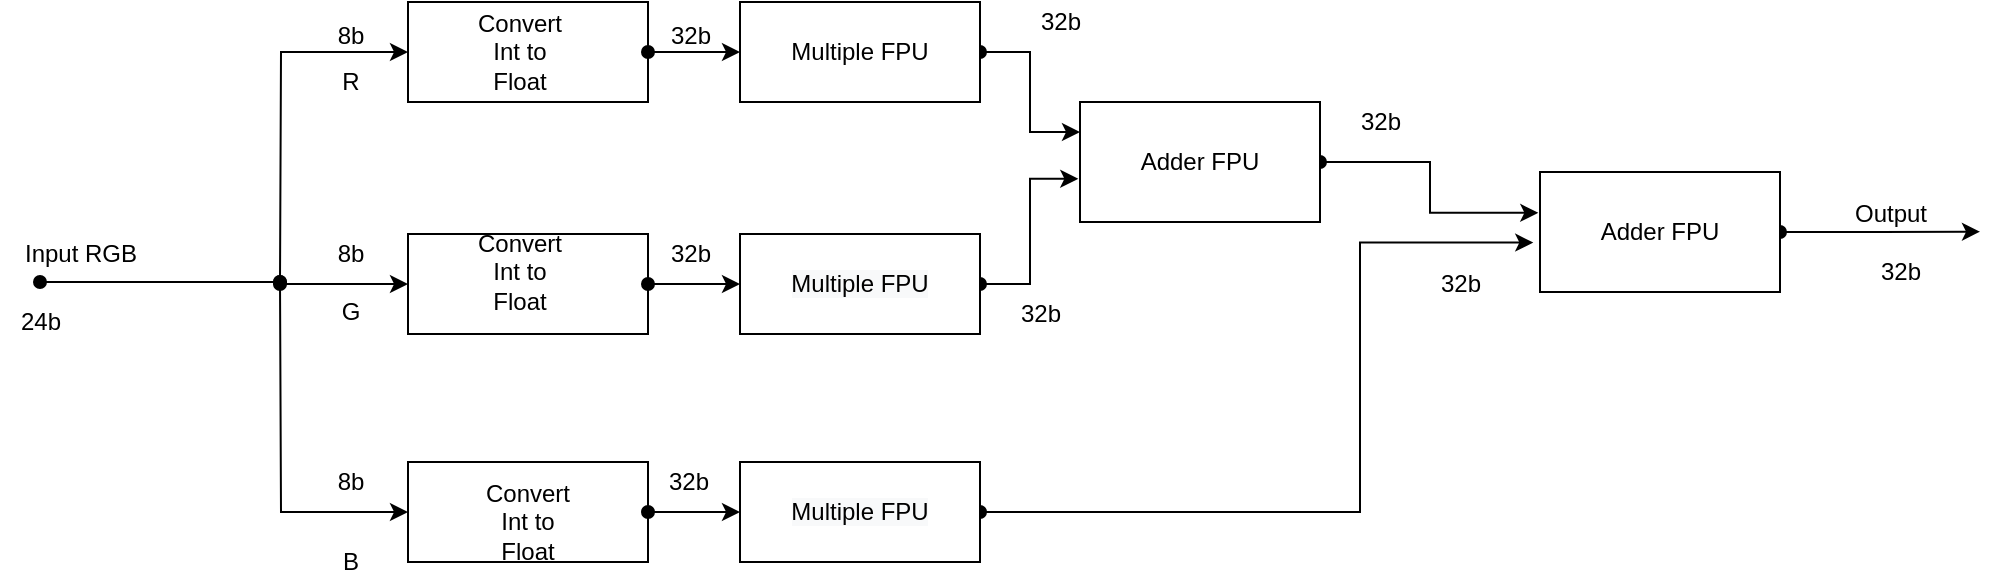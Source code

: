 <mxfile version="13.0.8" type="github"><diagram id="lAnlOqRudvzbPukx6Zbz" name="Page-1"><mxGraphModel dx="539" dy="311" grid="1" gridSize="10" guides="1" tooltips="1" connect="1" arrows="1" fold="1" page="1" pageScale="1" pageWidth="1654" pageHeight="2336" math="0" shadow="0"><root><mxCell id="0"/><mxCell id="1" parent="0"/><mxCell id="OzN2OBLkQmuJi8xG_Q_U-1" value="" style="endArrow=none;html=1;endFill=0;startArrow=oval;startFill=1;" edge="1" parent="1"><mxGeometry width="50" height="50" relative="1" as="geometry"><mxPoint x="230" y="220" as="sourcePoint"/><mxPoint x="350" y="220" as="targetPoint"/></mxGeometry></mxCell><mxCell id="OzN2OBLkQmuJi8xG_Q_U-2" value="Input RGB" style="text;html=1;align=center;verticalAlign=middle;resizable=0;points=[];autosize=1;" vertex="1" parent="1"><mxGeometry x="215" y="196" width="70" height="20" as="geometry"/></mxCell><mxCell id="OzN2OBLkQmuJi8xG_Q_U-3" value="24b" style="text;html=1;align=center;verticalAlign=middle;resizable=0;points=[];autosize=1;" vertex="1" parent="1"><mxGeometry x="210" y="230" width="40" height="20" as="geometry"/></mxCell><mxCell id="OzN2OBLkQmuJi8xG_Q_U-9" style="edgeStyle=orthogonalEdgeStyle;rounded=0;orthogonalLoop=1;jettySize=auto;html=1;endArrow=oval;endFill=1;startArrow=classic;startFill=1;" edge="1" parent="1" source="OzN2OBLkQmuJi8xG_Q_U-7"><mxGeometry relative="1" as="geometry"><mxPoint x="350" y="220" as="targetPoint"/></mxGeometry></mxCell><mxCell id="OzN2OBLkQmuJi8xG_Q_U-7" value="" style="rounded=0;whiteSpace=wrap;html=1;" vertex="1" parent="1"><mxGeometry x="414" y="80" width="120" height="50" as="geometry"/></mxCell><mxCell id="OzN2OBLkQmuJi8xG_Q_U-20" style="edgeStyle=orthogonalEdgeStyle;rounded=0;orthogonalLoop=1;jettySize=auto;html=1;exitX=0;exitY=0.5;exitDx=0;exitDy=0;startArrow=classic;startFill=1;endArrow=oval;endFill=1;" edge="1" parent="1" source="OzN2OBLkQmuJi8xG_Q_U-10"><mxGeometry relative="1" as="geometry"><mxPoint x="350" y="221.034" as="targetPoint"/></mxGeometry></mxCell><mxCell id="OzN2OBLkQmuJi8xG_Q_U-10" value="" style="rounded=0;whiteSpace=wrap;html=1;" vertex="1" parent="1"><mxGeometry x="414" y="196" width="120" height="50" as="geometry"/></mxCell><mxCell id="OzN2OBLkQmuJi8xG_Q_U-13" style="edgeStyle=orthogonalEdgeStyle;rounded=0;orthogonalLoop=1;jettySize=auto;html=1;startArrow=classic;startFill=1;endArrow=oval;endFill=1;" edge="1" parent="1" source="OzN2OBLkQmuJi8xG_Q_U-12"><mxGeometry relative="1" as="geometry"><mxPoint x="350" y="220" as="targetPoint"/></mxGeometry></mxCell><mxCell id="OzN2OBLkQmuJi8xG_Q_U-12" value="" style="rounded=0;whiteSpace=wrap;html=1;" vertex="1" parent="1"><mxGeometry x="414" y="310" width="120" height="50" as="geometry"/></mxCell><mxCell id="OzN2OBLkQmuJi8xG_Q_U-14" value="Convert Int to Float" style="text;html=1;strokeColor=none;fillColor=none;align=center;verticalAlign=middle;whiteSpace=wrap;rounded=0;" vertex="1" parent="1"><mxGeometry x="450" y="95" width="40" height="20" as="geometry"/></mxCell><mxCell id="OzN2OBLkQmuJi8xG_Q_U-15" value="Convert Int to Float" style="text;html=1;strokeColor=none;fillColor=none;align=center;verticalAlign=middle;whiteSpace=wrap;rounded=0;" vertex="1" parent="1"><mxGeometry x="450" y="205" width="40" height="20" as="geometry"/></mxCell><mxCell id="OzN2OBLkQmuJi8xG_Q_U-16" value="Convert Int to Float" style="text;html=1;strokeColor=none;fillColor=none;align=center;verticalAlign=middle;whiteSpace=wrap;rounded=0;" vertex="1" parent="1"><mxGeometry x="454" y="330" width="40" height="20" as="geometry"/></mxCell><mxCell id="OzN2OBLkQmuJi8xG_Q_U-23" style="edgeStyle=orthogonalEdgeStyle;rounded=0;orthogonalLoop=1;jettySize=auto;html=1;entryX=1;entryY=0.5;entryDx=0;entryDy=0;startArrow=classic;startFill=1;endArrow=oval;endFill=1;" edge="1" parent="1" source="OzN2OBLkQmuJi8xG_Q_U-17" target="OzN2OBLkQmuJi8xG_Q_U-7"><mxGeometry relative="1" as="geometry"/></mxCell><mxCell id="OzN2OBLkQmuJi8xG_Q_U-35" style="edgeStyle=orthogonalEdgeStyle;rounded=0;orthogonalLoop=1;jettySize=auto;html=1;entryX=0;entryY=0.25;entryDx=0;entryDy=0;startArrow=oval;startFill=1;endArrow=classic;endFill=1;" edge="1" parent="1" source="OzN2OBLkQmuJi8xG_Q_U-17" target="OzN2OBLkQmuJi8xG_Q_U-34"><mxGeometry relative="1" as="geometry"/></mxCell><mxCell id="OzN2OBLkQmuJi8xG_Q_U-17" value="Multiple FPU" style="rounded=0;whiteSpace=wrap;html=1;" vertex="1" parent="1"><mxGeometry x="580" y="80" width="120" height="50" as="geometry"/></mxCell><mxCell id="OzN2OBLkQmuJi8xG_Q_U-24" style="edgeStyle=orthogonalEdgeStyle;rounded=0;orthogonalLoop=1;jettySize=auto;html=1;exitX=0;exitY=0.5;exitDx=0;exitDy=0;entryX=1;entryY=0.5;entryDx=0;entryDy=0;startArrow=classic;startFill=1;endArrow=oval;endFill=1;" edge="1" parent="1" source="OzN2OBLkQmuJi8xG_Q_U-18" target="OzN2OBLkQmuJi8xG_Q_U-10"><mxGeometry relative="1" as="geometry"/></mxCell><mxCell id="OzN2OBLkQmuJi8xG_Q_U-36" style="edgeStyle=orthogonalEdgeStyle;rounded=0;orthogonalLoop=1;jettySize=auto;html=1;exitX=1;exitY=0.5;exitDx=0;exitDy=0;entryX=-0.007;entryY=0.64;entryDx=0;entryDy=0;startArrow=oval;startFill=1;endArrow=classic;endFill=1;entryPerimeter=0;" edge="1" parent="1" source="OzN2OBLkQmuJi8xG_Q_U-18" target="OzN2OBLkQmuJi8xG_Q_U-34"><mxGeometry relative="1" as="geometry"/></mxCell><mxCell id="OzN2OBLkQmuJi8xG_Q_U-18" value="&#10;&#10;&lt;!--StartFragment--&gt;&lt;span style=&quot;color: rgb(0, 0, 0); font-family: Helvetica; font-size: 12px; font-style: normal; font-variant-ligatures: normal; font-variant-caps: normal; font-weight: 400; letter-spacing: normal; orphans: 2; text-align: center; text-indent: 0px; text-transform: none; widows: 2; word-spacing: 0px; -webkit-text-stroke-width: 0px; background-color: rgb(248, 249, 250); text-decoration-thickness: initial; text-decoration-style: initial; text-decoration-color: initial; float: none; display: inline !important;&quot;&gt;Multiple FPU&lt;/span&gt;&lt;!--EndFragment--&gt;&#10;&#10;" style="rounded=0;whiteSpace=wrap;html=1;" vertex="1" parent="1"><mxGeometry x="580" y="196" width="120" height="50" as="geometry"/></mxCell><mxCell id="OzN2OBLkQmuJi8xG_Q_U-25" style="edgeStyle=orthogonalEdgeStyle;rounded=0;orthogonalLoop=1;jettySize=auto;html=1;entryX=1;entryY=0.5;entryDx=0;entryDy=0;startArrow=classic;startFill=1;endArrow=oval;endFill=1;" edge="1" parent="1" source="OzN2OBLkQmuJi8xG_Q_U-21" target="OzN2OBLkQmuJi8xG_Q_U-12"><mxGeometry relative="1" as="geometry"/></mxCell><mxCell id="OzN2OBLkQmuJi8xG_Q_U-38" style="edgeStyle=orthogonalEdgeStyle;rounded=0;orthogonalLoop=1;jettySize=auto;html=1;exitX=1;exitY=0.5;exitDx=0;exitDy=0;entryX=-0.028;entryY=0.588;entryDx=0;entryDy=0;entryPerimeter=0;startArrow=oval;startFill=1;endArrow=classic;endFill=1;" edge="1" parent="1" source="OzN2OBLkQmuJi8xG_Q_U-21" target="OzN2OBLkQmuJi8xG_Q_U-37"><mxGeometry relative="1" as="geometry"><Array as="points"><mxPoint x="890" y="335"/><mxPoint x="890" y="200"/></Array></mxGeometry></mxCell><mxCell id="OzN2OBLkQmuJi8xG_Q_U-21" value="&#10;&#10;&lt;!--StartFragment--&gt;&lt;span style=&quot;color: rgb(0, 0, 0); font-family: Helvetica; font-size: 12px; font-style: normal; font-variant-ligatures: normal; font-variant-caps: normal; font-weight: 400; letter-spacing: normal; orphans: 2; text-align: center; text-indent: 0px; text-transform: none; widows: 2; word-spacing: 0px; -webkit-text-stroke-width: 0px; background-color: rgb(248, 249, 250); text-decoration-thickness: initial; text-decoration-style: initial; text-decoration-color: initial; float: none; display: inline !important;&quot;&gt;Multiple FPU&lt;/span&gt;&lt;!--EndFragment--&gt;&#10;&#10;" style="rounded=0;whiteSpace=wrap;html=1;" vertex="1" parent="1"><mxGeometry x="580" y="310" width="120" height="50" as="geometry"/></mxCell><mxCell id="OzN2OBLkQmuJi8xG_Q_U-26" value="32b" style="text;html=1;align=center;verticalAlign=middle;resizable=0;points=[];autosize=1;" vertex="1" parent="1"><mxGeometry x="535" y="87" width="40" height="20" as="geometry"/></mxCell><mxCell id="OzN2OBLkQmuJi8xG_Q_U-27" value="32b" style="text;html=1;align=center;verticalAlign=middle;resizable=0;points=[];autosize=1;" vertex="1" parent="1"><mxGeometry x="535" y="196" width="40" height="20" as="geometry"/></mxCell><mxCell id="OzN2OBLkQmuJi8xG_Q_U-29" value="32b" style="text;html=1;align=center;verticalAlign=middle;resizable=0;points=[];autosize=1;" vertex="1" parent="1"><mxGeometry x="534" y="310" width="40" height="20" as="geometry"/></mxCell><mxCell id="OzN2OBLkQmuJi8xG_Q_U-30" value="8b" style="text;html=1;align=center;verticalAlign=middle;resizable=0;points=[];autosize=1;" vertex="1" parent="1"><mxGeometry x="370" y="87" width="30" height="20" as="geometry"/></mxCell><mxCell id="OzN2OBLkQmuJi8xG_Q_U-31" value="8b" style="text;html=1;align=center;verticalAlign=middle;resizable=0;points=[];autosize=1;" vertex="1" parent="1"><mxGeometry x="370" y="196" width="30" height="20" as="geometry"/></mxCell><mxCell id="OzN2OBLkQmuJi8xG_Q_U-33" value="8b" style="text;html=1;align=center;verticalAlign=middle;resizable=0;points=[];autosize=1;" vertex="1" parent="1"><mxGeometry x="370" y="310" width="30" height="20" as="geometry"/></mxCell><mxCell id="OzN2OBLkQmuJi8xG_Q_U-39" style="edgeStyle=orthogonalEdgeStyle;rounded=0;orthogonalLoop=1;jettySize=auto;html=1;exitX=1;exitY=0.5;exitDx=0;exitDy=0;startArrow=oval;startFill=1;endArrow=classic;endFill=1;entryX=-0.007;entryY=0.34;entryDx=0;entryDy=0;entryPerimeter=0;" edge="1" parent="1" source="OzN2OBLkQmuJi8xG_Q_U-34" target="OzN2OBLkQmuJi8xG_Q_U-37"><mxGeometry relative="1" as="geometry"><mxPoint x="970.0" y="190" as="targetPoint"/></mxGeometry></mxCell><mxCell id="OzN2OBLkQmuJi8xG_Q_U-34" value="Adder FPU" style="rounded=0;whiteSpace=wrap;html=1;" vertex="1" parent="1"><mxGeometry x="750" y="130" width="120" height="60" as="geometry"/></mxCell><mxCell id="OzN2OBLkQmuJi8xG_Q_U-44" style="edgeStyle=orthogonalEdgeStyle;rounded=0;orthogonalLoop=1;jettySize=auto;html=1;exitX=1;exitY=0.5;exitDx=0;exitDy=0;startArrow=oval;startFill=1;endArrow=classic;endFill=1;" edge="1" parent="1" source="OzN2OBLkQmuJi8xG_Q_U-37"><mxGeometry relative="1" as="geometry"><mxPoint x="1200.0" y="194.828" as="targetPoint"/></mxGeometry></mxCell><mxCell id="OzN2OBLkQmuJi8xG_Q_U-37" value="Adder FPU" style="rounded=0;whiteSpace=wrap;html=1;" vertex="1" parent="1"><mxGeometry x="980" y="165" width="120" height="60" as="geometry"/></mxCell><mxCell id="OzN2OBLkQmuJi8xG_Q_U-40" value="R" style="text;html=1;align=center;verticalAlign=middle;resizable=0;points=[];autosize=1;" vertex="1" parent="1"><mxGeometry x="375" y="110" width="20" height="20" as="geometry"/></mxCell><mxCell id="OzN2OBLkQmuJi8xG_Q_U-41" value="G" style="text;html=1;align=center;verticalAlign=middle;resizable=0;points=[];autosize=1;" vertex="1" parent="1"><mxGeometry x="375" y="225" width="20" height="20" as="geometry"/></mxCell><mxCell id="OzN2OBLkQmuJi8xG_Q_U-42" value="B" style="text;html=1;align=center;verticalAlign=middle;resizable=0;points=[];autosize=1;" vertex="1" parent="1"><mxGeometry x="375" y="350" width="20" height="20" as="geometry"/></mxCell><mxCell id="OzN2OBLkQmuJi8xG_Q_U-45" value="Output" style="text;html=1;align=center;verticalAlign=middle;resizable=0;points=[];autosize=1;" vertex="1" parent="1"><mxGeometry x="1130" y="176" width="50" height="20" as="geometry"/></mxCell><mxCell id="OzN2OBLkQmuJi8xG_Q_U-46" value="32b" style="text;html=1;align=center;verticalAlign=middle;resizable=0;points=[];autosize=1;" vertex="1" parent="1"><mxGeometry x="1140" y="205" width="40" height="20" as="geometry"/></mxCell><mxCell id="OzN2OBLkQmuJi8xG_Q_U-47" value="32b" style="text;html=1;align=center;verticalAlign=middle;resizable=0;points=[];autosize=1;" vertex="1" parent="1"><mxGeometry x="920" y="211" width="40" height="20" as="geometry"/></mxCell><mxCell id="OzN2OBLkQmuJi8xG_Q_U-48" value="32b" style="text;html=1;align=center;verticalAlign=middle;resizable=0;points=[];autosize=1;" vertex="1" parent="1"><mxGeometry x="880" y="130" width="40" height="20" as="geometry"/></mxCell><mxCell id="OzN2OBLkQmuJi8xG_Q_U-49" value="32b" style="text;html=1;align=center;verticalAlign=middle;resizable=0;points=[];autosize=1;" vertex="1" parent="1"><mxGeometry x="710" y="226" width="40" height="20" as="geometry"/></mxCell><mxCell id="OzN2OBLkQmuJi8xG_Q_U-50" value="32b" style="text;html=1;align=center;verticalAlign=middle;resizable=0;points=[];autosize=1;" vertex="1" parent="1"><mxGeometry x="720" y="80" width="40" height="20" as="geometry"/></mxCell></root></mxGraphModel></diagram></mxfile>